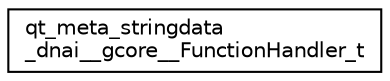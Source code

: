 digraph "Graphical Class Hierarchy"
{
  edge [fontname="Helvetica",fontsize="10",labelfontname="Helvetica",labelfontsize="10"];
  node [fontname="Helvetica",fontsize="10",shape=record];
  rankdir="LR";
  Node1 [label="qt_meta_stringdata\l_dnai__gcore__FunctionHandler_t",height=0.2,width=0.4,color="black", fillcolor="white", style="filled",URL="$structqt__meta__stringdata__dnai____gcore_____function_handler__t.html"];
}
